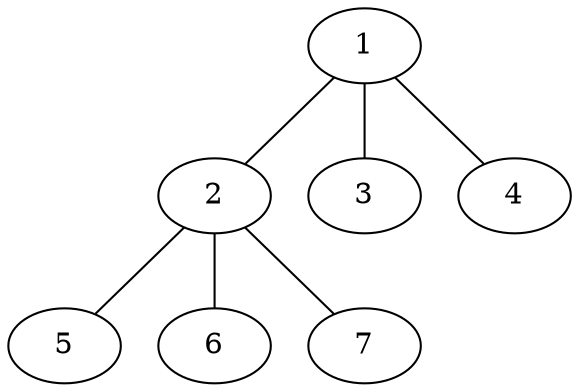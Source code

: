 graph molecule_2618 {
	1	 [chem=C];
	2	 [chem=C];
	1 -- 2	 [valence=1];
	3	 [chem=O];
	1 -- 3	 [valence=2];
	4	 [chem=Cl];
	1 -- 4	 [valence=1];
	5	 [chem=Cl];
	2 -- 5	 [valence=1];
	6	 [chem=Cl];
	2 -- 6	 [valence=1];
	7	 [chem=H];
	2 -- 7	 [valence=1];
}
